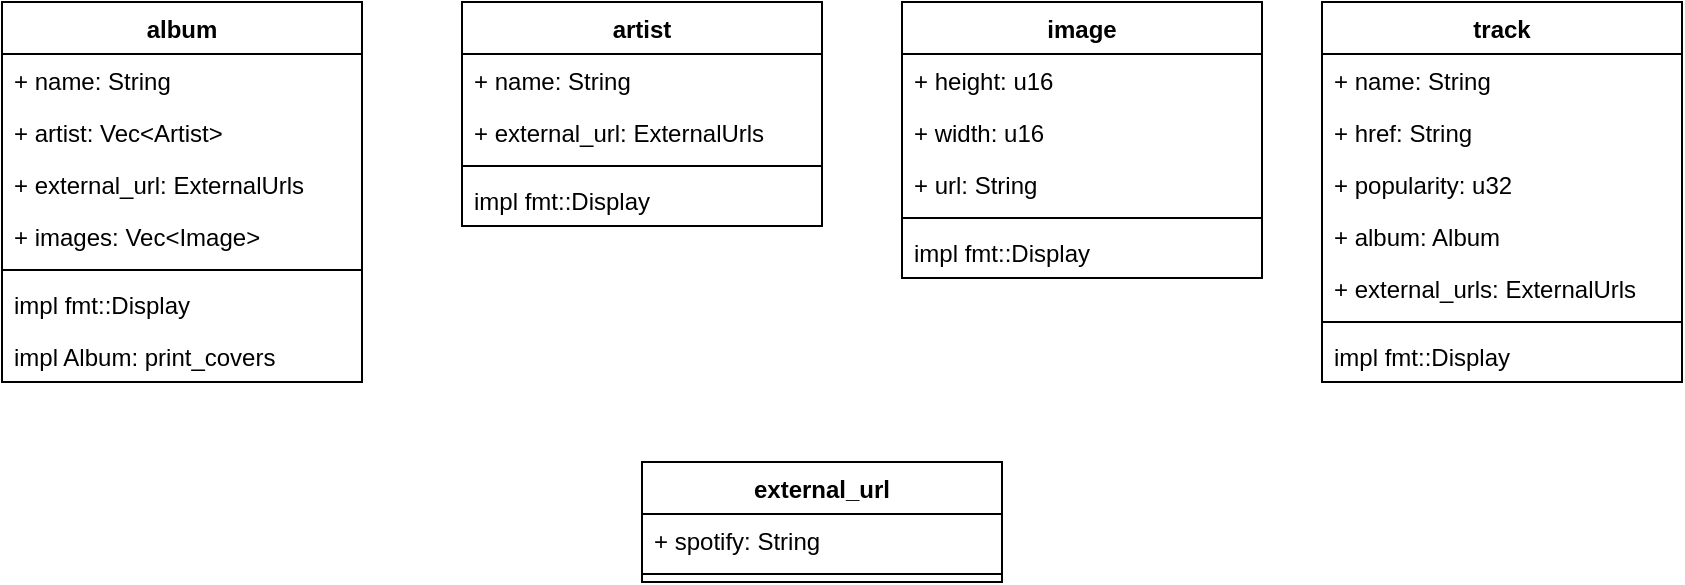 <mxfile version="20.7.3" type="device"><diagram id="kkeOVy-UeaIgRXnQb4Lh" name="Page-1"><mxGraphModel dx="1195" dy="652" grid="1" gridSize="10" guides="1" tooltips="1" connect="1" arrows="1" fold="1" page="1" pageScale="1" pageWidth="850" pageHeight="1100" math="0" shadow="0"><root><mxCell id="0"/><mxCell id="1" parent="0"/><mxCell id="hssb_KHNNa2tLjp9-2dW-55" value="album" style="swimlane;fontStyle=1;align=center;verticalAlign=top;childLayout=stackLayout;horizontal=1;startSize=26;horizontalStack=0;resizeParent=1;resizeParentMax=0;resizeLast=0;collapsible=1;marginBottom=0;" vertex="1" parent="1"><mxGeometry x="20" y="60" width="180" height="190" as="geometry"/></mxCell><mxCell id="hssb_KHNNa2tLjp9-2dW-56" value="+ name: String&#xA;" style="text;strokeColor=none;fillColor=none;align=left;verticalAlign=top;spacingLeft=4;spacingRight=4;overflow=hidden;rotatable=0;points=[[0,0.5],[1,0.5]];portConstraint=eastwest;" vertex="1" parent="hssb_KHNNa2tLjp9-2dW-55"><mxGeometry y="26" width="180" height="26" as="geometry"/></mxCell><mxCell id="hssb_KHNNa2tLjp9-2dW-59" value="+ artist: Vec&lt;Artist&gt;&#xA;" style="text;strokeColor=none;fillColor=none;align=left;verticalAlign=top;spacingLeft=4;spacingRight=4;overflow=hidden;rotatable=0;points=[[0,0.5],[1,0.5]];portConstraint=eastwest;" vertex="1" parent="hssb_KHNNa2tLjp9-2dW-55"><mxGeometry y="52" width="180" height="26" as="geometry"/></mxCell><mxCell id="hssb_KHNNa2tLjp9-2dW-60" value="+ external_url: ExternalUrls&#xA;" style="text;strokeColor=none;fillColor=none;align=left;verticalAlign=top;spacingLeft=4;spacingRight=4;overflow=hidden;rotatable=0;points=[[0,0.5],[1,0.5]];portConstraint=eastwest;" vertex="1" parent="hssb_KHNNa2tLjp9-2dW-55"><mxGeometry y="78" width="180" height="26" as="geometry"/></mxCell><mxCell id="hssb_KHNNa2tLjp9-2dW-61" value="+ images: Vec&lt;Image&gt;&#xA;" style="text;strokeColor=none;fillColor=none;align=left;verticalAlign=top;spacingLeft=4;spacingRight=4;overflow=hidden;rotatable=0;points=[[0,0.5],[1,0.5]];portConstraint=eastwest;" vertex="1" parent="hssb_KHNNa2tLjp9-2dW-55"><mxGeometry y="104" width="180" height="26" as="geometry"/></mxCell><mxCell id="hssb_KHNNa2tLjp9-2dW-57" value="" style="line;strokeWidth=1;fillColor=none;align=left;verticalAlign=middle;spacingTop=-1;spacingLeft=3;spacingRight=3;rotatable=0;labelPosition=right;points=[];portConstraint=eastwest;strokeColor=inherit;" vertex="1" parent="hssb_KHNNa2tLjp9-2dW-55"><mxGeometry y="130" width="180" height="8" as="geometry"/></mxCell><mxCell id="hssb_KHNNa2tLjp9-2dW-58" value="impl fmt::Display" style="text;strokeColor=none;fillColor=none;align=left;verticalAlign=top;spacingLeft=4;spacingRight=4;overflow=hidden;rotatable=0;points=[[0,0.5],[1,0.5]];portConstraint=eastwest;" vertex="1" parent="hssb_KHNNa2tLjp9-2dW-55"><mxGeometry y="138" width="180" height="26" as="geometry"/></mxCell><mxCell id="hssb_KHNNa2tLjp9-2dW-63" value="impl Album: print_covers" style="text;strokeColor=none;fillColor=none;align=left;verticalAlign=top;spacingLeft=4;spacingRight=4;overflow=hidden;rotatable=0;points=[[0,0.5],[1,0.5]];portConstraint=eastwest;" vertex="1" parent="hssb_KHNNa2tLjp9-2dW-55"><mxGeometry y="164" width="180" height="26" as="geometry"/></mxCell><mxCell id="hssb_KHNNa2tLjp9-2dW-65" value="artist" style="swimlane;fontStyle=1;align=center;verticalAlign=top;childLayout=stackLayout;horizontal=1;startSize=26;horizontalStack=0;resizeParent=1;resizeParentMax=0;resizeLast=0;collapsible=1;marginBottom=0;" vertex="1" parent="1"><mxGeometry x="250" y="60" width="180" height="112" as="geometry"/></mxCell><mxCell id="hssb_KHNNa2tLjp9-2dW-66" value="+ name: String&#xA;" style="text;strokeColor=none;fillColor=none;align=left;verticalAlign=top;spacingLeft=4;spacingRight=4;overflow=hidden;rotatable=0;points=[[0,0.5],[1,0.5]];portConstraint=eastwest;" vertex="1" parent="hssb_KHNNa2tLjp9-2dW-65"><mxGeometry y="26" width="180" height="26" as="geometry"/></mxCell><mxCell id="hssb_KHNNa2tLjp9-2dW-68" value="+ external_url: ExternalUrls&#xA;" style="text;strokeColor=none;fillColor=none;align=left;verticalAlign=top;spacingLeft=4;spacingRight=4;overflow=hidden;rotatable=0;points=[[0,0.5],[1,0.5]];portConstraint=eastwest;" vertex="1" parent="hssb_KHNNa2tLjp9-2dW-65"><mxGeometry y="52" width="180" height="26" as="geometry"/></mxCell><mxCell id="hssb_KHNNa2tLjp9-2dW-70" value="" style="line;strokeWidth=1;fillColor=none;align=left;verticalAlign=middle;spacingTop=-1;spacingLeft=3;spacingRight=3;rotatable=0;labelPosition=right;points=[];portConstraint=eastwest;strokeColor=inherit;" vertex="1" parent="hssb_KHNNa2tLjp9-2dW-65"><mxGeometry y="78" width="180" height="8" as="geometry"/></mxCell><mxCell id="hssb_KHNNa2tLjp9-2dW-71" value="impl fmt::Display" style="text;strokeColor=none;fillColor=none;align=left;verticalAlign=top;spacingLeft=4;spacingRight=4;overflow=hidden;rotatable=0;points=[[0,0.5],[1,0.5]];portConstraint=eastwest;" vertex="1" parent="hssb_KHNNa2tLjp9-2dW-65"><mxGeometry y="86" width="180" height="26" as="geometry"/></mxCell><mxCell id="hssb_KHNNa2tLjp9-2dW-73" value="image" style="swimlane;fontStyle=1;align=center;verticalAlign=top;childLayout=stackLayout;horizontal=1;startSize=26;horizontalStack=0;resizeParent=1;resizeParentMax=0;resizeLast=0;collapsible=1;marginBottom=0;" vertex="1" parent="1"><mxGeometry x="470" y="60" width="180" height="138" as="geometry"/></mxCell><mxCell id="hssb_KHNNa2tLjp9-2dW-74" value="+ height: u16" style="text;strokeColor=none;fillColor=none;align=left;verticalAlign=top;spacingLeft=4;spacingRight=4;overflow=hidden;rotatable=0;points=[[0,0.5],[1,0.5]];portConstraint=eastwest;" vertex="1" parent="hssb_KHNNa2tLjp9-2dW-73"><mxGeometry y="26" width="180" height="26" as="geometry"/></mxCell><mxCell id="hssb_KHNNa2tLjp9-2dW-78" value="+ width: u16" style="text;strokeColor=none;fillColor=none;align=left;verticalAlign=top;spacingLeft=4;spacingRight=4;overflow=hidden;rotatable=0;points=[[0,0.5],[1,0.5]];portConstraint=eastwest;" vertex="1" parent="hssb_KHNNa2tLjp9-2dW-73"><mxGeometry y="52" width="180" height="26" as="geometry"/></mxCell><mxCell id="hssb_KHNNa2tLjp9-2dW-75" value="+ url: String&#xA;" style="text;strokeColor=none;fillColor=none;align=left;verticalAlign=top;spacingLeft=4;spacingRight=4;overflow=hidden;rotatable=0;points=[[0,0.5],[1,0.5]];portConstraint=eastwest;" vertex="1" parent="hssb_KHNNa2tLjp9-2dW-73"><mxGeometry y="78" width="180" height="26" as="geometry"/></mxCell><mxCell id="hssb_KHNNa2tLjp9-2dW-76" value="" style="line;strokeWidth=1;fillColor=none;align=left;verticalAlign=middle;spacingTop=-1;spacingLeft=3;spacingRight=3;rotatable=0;labelPosition=right;points=[];portConstraint=eastwest;strokeColor=inherit;" vertex="1" parent="hssb_KHNNa2tLjp9-2dW-73"><mxGeometry y="104" width="180" height="8" as="geometry"/></mxCell><mxCell id="hssb_KHNNa2tLjp9-2dW-77" value="impl fmt::Display" style="text;strokeColor=none;fillColor=none;align=left;verticalAlign=top;spacingLeft=4;spacingRight=4;overflow=hidden;rotatable=0;points=[[0,0.5],[1,0.5]];portConstraint=eastwest;" vertex="1" parent="hssb_KHNNa2tLjp9-2dW-73"><mxGeometry y="112" width="180" height="26" as="geometry"/></mxCell><mxCell id="hssb_KHNNa2tLjp9-2dW-79" value="track" style="swimlane;fontStyle=1;align=center;verticalAlign=top;childLayout=stackLayout;horizontal=1;startSize=26;horizontalStack=0;resizeParent=1;resizeParentMax=0;resizeLast=0;collapsible=1;marginBottom=0;" vertex="1" parent="1"><mxGeometry x="680" y="60" width="180" height="190" as="geometry"/></mxCell><mxCell id="hssb_KHNNa2tLjp9-2dW-80" value="+ name: String" style="text;strokeColor=none;fillColor=none;align=left;verticalAlign=top;spacingLeft=4;spacingRight=4;overflow=hidden;rotatable=0;points=[[0,0.5],[1,0.5]];portConstraint=eastwest;" vertex="1" parent="hssb_KHNNa2tLjp9-2dW-79"><mxGeometry y="26" width="180" height="26" as="geometry"/></mxCell><mxCell id="hssb_KHNNa2tLjp9-2dW-81" value="+ href: String" style="text;strokeColor=none;fillColor=none;align=left;verticalAlign=top;spacingLeft=4;spacingRight=4;overflow=hidden;rotatable=0;points=[[0,0.5],[1,0.5]];portConstraint=eastwest;" vertex="1" parent="hssb_KHNNa2tLjp9-2dW-79"><mxGeometry y="52" width="180" height="26" as="geometry"/></mxCell><mxCell id="hssb_KHNNa2tLjp9-2dW-82" value="+ popularity: u32" style="text;strokeColor=none;fillColor=none;align=left;verticalAlign=top;spacingLeft=4;spacingRight=4;overflow=hidden;rotatable=0;points=[[0,0.5],[1,0.5]];portConstraint=eastwest;" vertex="1" parent="hssb_KHNNa2tLjp9-2dW-79"><mxGeometry y="78" width="180" height="26" as="geometry"/></mxCell><mxCell id="hssb_KHNNa2tLjp9-2dW-85" value="+ album: Album" style="text;strokeColor=none;fillColor=none;align=left;verticalAlign=top;spacingLeft=4;spacingRight=4;overflow=hidden;rotatable=0;points=[[0,0.5],[1,0.5]];portConstraint=eastwest;" vertex="1" parent="hssb_KHNNa2tLjp9-2dW-79"><mxGeometry y="104" width="180" height="26" as="geometry"/></mxCell><mxCell id="hssb_KHNNa2tLjp9-2dW-86" value="+ external_urls: ExternalUrls" style="text;strokeColor=none;fillColor=none;align=left;verticalAlign=top;spacingLeft=4;spacingRight=4;overflow=hidden;rotatable=0;points=[[0,0.5],[1,0.5]];portConstraint=eastwest;" vertex="1" parent="hssb_KHNNa2tLjp9-2dW-79"><mxGeometry y="130" width="180" height="26" as="geometry"/></mxCell><mxCell id="hssb_KHNNa2tLjp9-2dW-83" value="" style="line;strokeWidth=1;fillColor=none;align=left;verticalAlign=middle;spacingTop=-1;spacingLeft=3;spacingRight=3;rotatable=0;labelPosition=right;points=[];portConstraint=eastwest;strokeColor=inherit;" vertex="1" parent="hssb_KHNNa2tLjp9-2dW-79"><mxGeometry y="156" width="180" height="8" as="geometry"/></mxCell><mxCell id="hssb_KHNNa2tLjp9-2dW-84" value="impl fmt::Display" style="text;strokeColor=none;fillColor=none;align=left;verticalAlign=top;spacingLeft=4;spacingRight=4;overflow=hidden;rotatable=0;points=[[0,0.5],[1,0.5]];portConstraint=eastwest;" vertex="1" parent="hssb_KHNNa2tLjp9-2dW-79"><mxGeometry y="164" width="180" height="26" as="geometry"/></mxCell><mxCell id="hssb_KHNNa2tLjp9-2dW-87" value="external_url" style="swimlane;fontStyle=1;align=center;verticalAlign=top;childLayout=stackLayout;horizontal=1;startSize=26;horizontalStack=0;resizeParent=1;resizeParentMax=0;resizeLast=0;collapsible=1;marginBottom=0;" vertex="1" parent="1"><mxGeometry x="340" y="290" width="180" height="60" as="geometry"/></mxCell><mxCell id="hssb_KHNNa2tLjp9-2dW-91" value="+ spotify: String" style="text;strokeColor=none;fillColor=none;align=left;verticalAlign=top;spacingLeft=4;spacingRight=4;overflow=hidden;rotatable=0;points=[[0,0.5],[1,0.5]];portConstraint=eastwest;" vertex="1" parent="hssb_KHNNa2tLjp9-2dW-87"><mxGeometry y="26" width="180" height="26" as="geometry"/></mxCell><mxCell id="hssb_KHNNa2tLjp9-2dW-92" value="" style="line;strokeWidth=1;fillColor=none;align=left;verticalAlign=middle;spacingTop=-1;spacingLeft=3;spacingRight=3;rotatable=0;labelPosition=right;points=[];portConstraint=eastwest;strokeColor=inherit;" vertex="1" parent="hssb_KHNNa2tLjp9-2dW-87"><mxGeometry y="52" width="180" height="8" as="geometry"/></mxCell></root></mxGraphModel></diagram></mxfile>